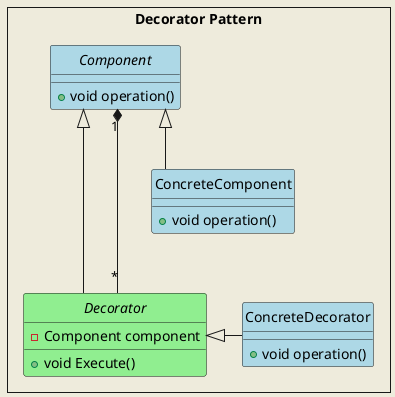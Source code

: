 @startuml
skinparam style strictuml
skinparam linetype ortho
skinparam backgroundColor #EEEBDC
rectangle "Decorator Pattern" as DecoratorPattern  {
    interface Decorator #lightgreen{
        - Component component
        + void Execute()
    }
    class ConcreteDecorator #lightblue{
        + void operation()
    }
    class ConcreteComponent #lightblue{
        + void operation()
    }
    abstract class Component #lightblue{
        + void operation()
    }
    
    Decorator -up-|> Component 
    ConcreteDecorator -left-|> Decorator 
    ConcreteComponent -up-|> Component
    Component "1" *--- "*" Decorator
}



@enduml
